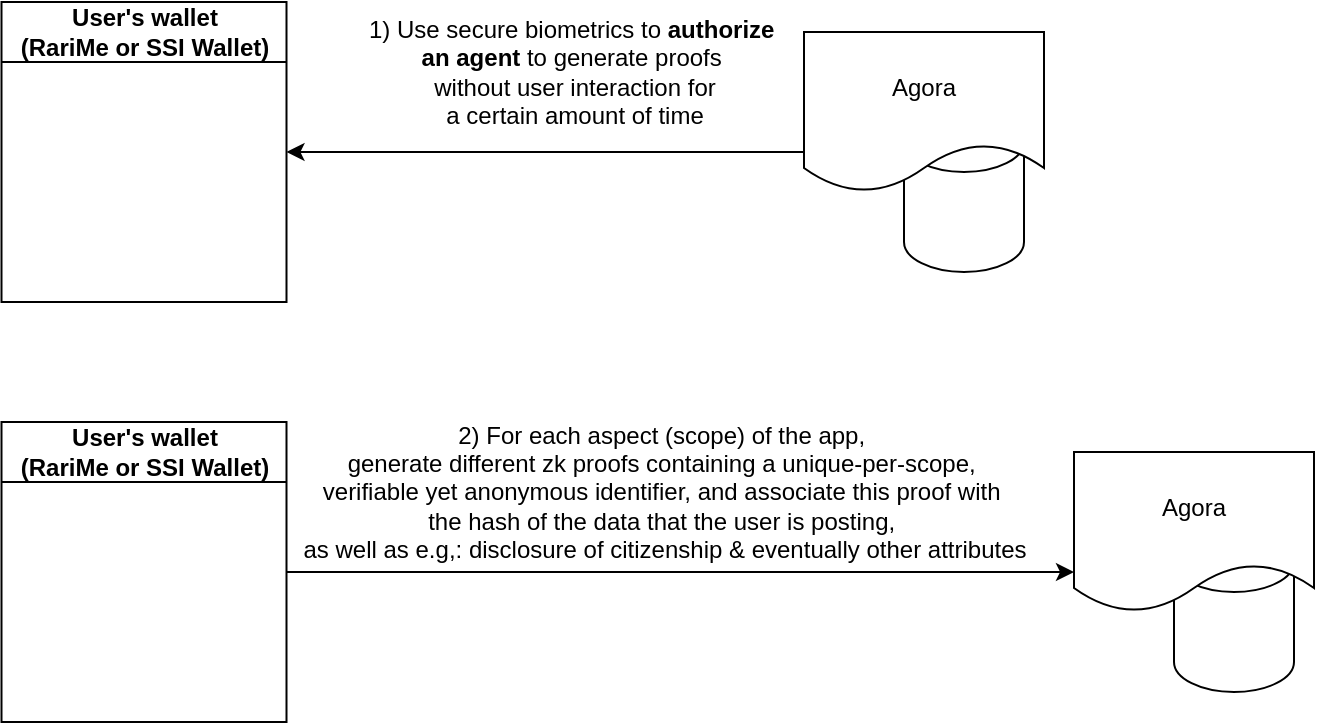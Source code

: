 <mxfile version="24.7.5">
  <diagram name="Page-1" id="zRMMw8YE-pyIVrGAT-sf">
    <mxGraphModel dx="1434" dy="822" grid="1" gridSize="10" guides="1" tooltips="1" connect="1" arrows="1" fold="1" page="1" pageScale="1" pageWidth="850" pageHeight="1100" math="0" shadow="0">
      <root>
        <mxCell id="0" />
        <mxCell id="1" parent="0" />
        <mxCell id="lZM2KmHgM9Xgh8onh7Ww-1" value="User&#39;s wallet&lt;div&gt;(RariMe or SSI Wallet)&lt;/div&gt;" style="swimlane;whiteSpace=wrap;html=1;startSize=30;" vertex="1" parent="1">
          <mxGeometry x="93.75" y="320" width="142.5" height="150" as="geometry" />
        </mxCell>
        <mxCell id="lZM2KmHgM9Xgh8onh7Ww-2" style="edgeStyle=orthogonalEdgeStyle;rounded=0;orthogonalLoop=1;jettySize=auto;html=1;entryX=0;entryY=0.75;entryDx=0;entryDy=0;startArrow=classic;startFill=1;endArrow=none;endFill=0;" edge="1" parent="1" source="lZM2KmHgM9Xgh8onh7Ww-1" target="lZM2KmHgM9Xgh8onh7Ww-5">
          <mxGeometry relative="1" as="geometry" />
        </mxCell>
        <mxCell id="lZM2KmHgM9Xgh8onh7Ww-3" value="1) Use secure biometrics to&amp;nbsp;&lt;b&gt;authorize&lt;/b&gt;&amp;nbsp;&lt;div&gt;&lt;b&gt;an agent&lt;/b&gt;&amp;nbsp;to generate proofs&amp;nbsp;&lt;div&gt;without user interaction for&lt;/div&gt;&lt;/div&gt;&lt;div&gt;a certain amount of time&lt;/div&gt;" style="text;html=1;align=center;verticalAlign=middle;resizable=0;points=[];autosize=1;strokeColor=none;fillColor=none;" vertex="1" parent="1">
          <mxGeometry x="265" y="320" width="230" height="70" as="geometry" />
        </mxCell>
        <mxCell id="lZM2KmHgM9Xgh8onh7Ww-4" value="" style="shape=cylinder3;whiteSpace=wrap;html=1;boundedLbl=1;backgroundOutline=1;size=15;" vertex="1" parent="1">
          <mxGeometry x="545" y="375" width="60" height="80" as="geometry" />
        </mxCell>
        <mxCell id="lZM2KmHgM9Xgh8onh7Ww-5" value="Agora" style="shape=document;whiteSpace=wrap;html=1;boundedLbl=1;" vertex="1" parent="1">
          <mxGeometry x="495" y="335" width="120" height="80" as="geometry" />
        </mxCell>
        <mxCell id="lZM2KmHgM9Xgh8onh7Ww-6" value="User&#39;s wallet&lt;div&gt;(RariMe or SSI Wallet)&lt;/div&gt;" style="swimlane;whiteSpace=wrap;html=1;startSize=30;" vertex="1" parent="1">
          <mxGeometry x="93.75" y="530" width="142.5" height="150" as="geometry" />
        </mxCell>
        <mxCell id="lZM2KmHgM9Xgh8onh7Ww-7" style="edgeStyle=orthogonalEdgeStyle;rounded=0;orthogonalLoop=1;jettySize=auto;html=1;entryX=0;entryY=0.75;entryDx=0;entryDy=0;startArrow=none;startFill=0;endArrow=classic;endFill=1;" edge="1" parent="1" source="lZM2KmHgM9Xgh8onh7Ww-6" target="lZM2KmHgM9Xgh8onh7Ww-10">
          <mxGeometry relative="1" as="geometry" />
        </mxCell>
        <mxCell id="lZM2KmHgM9Xgh8onh7Ww-8" value="2) For each aspect (scope) of the app,&amp;nbsp;&lt;div&gt;&lt;span style=&quot;background-color: initial;&quot;&gt;generate different zk proofs&amp;nbsp;&lt;/span&gt;&lt;span style=&quot;background-color: initial;&quot;&gt;containing&amp;nbsp;&lt;/span&gt;&lt;span style=&quot;background-color: initial;&quot;&gt;a&amp;nbsp;&lt;/span&gt;&lt;span style=&quot;background-color: initial;&quot;&gt;unique-per-scope,&amp;nbsp;&lt;/span&gt;&lt;/div&gt;&lt;div&gt;&lt;span style=&quot;background-color: initial;&quot;&gt;verifiable yet anonymous identifier,&amp;nbsp;&lt;/span&gt;&lt;span style=&quot;background-color: initial;&quot;&gt;and associate this proof with&amp;nbsp;&lt;/span&gt;&lt;/div&gt;&lt;div&gt;&lt;div&gt;&lt;div&gt;&lt;span style=&quot;background-color: initial;&quot;&gt;the hash of the data that the user&amp;nbsp;&lt;/span&gt;&lt;span style=&quot;background-color: initial;&quot;&gt;is posting,&amp;nbsp;&lt;/span&gt;&lt;/div&gt;&lt;div&gt;&lt;span style=&quot;background-color: initial;&quot;&gt;as well as&lt;/span&gt;&amp;nbsp;e.g,: disclosure of citizenship&amp;nbsp;&lt;span style=&quot;background-color: initial;&quot;&gt;&amp;amp; eventually other attributes&lt;/span&gt;&lt;/div&gt;&lt;/div&gt;&lt;/div&gt;" style="text;html=1;align=center;verticalAlign=middle;resizable=0;points=[];autosize=1;strokeColor=none;fillColor=none;" vertex="1" parent="1">
          <mxGeometry x="230" y="520" width="390" height="90" as="geometry" />
        </mxCell>
        <mxCell id="lZM2KmHgM9Xgh8onh7Ww-9" value="" style="shape=cylinder3;whiteSpace=wrap;html=1;boundedLbl=1;backgroundOutline=1;size=15;" vertex="1" parent="1">
          <mxGeometry x="680" y="585" width="60" height="80" as="geometry" />
        </mxCell>
        <mxCell id="lZM2KmHgM9Xgh8onh7Ww-10" value="Agora" style="shape=document;whiteSpace=wrap;html=1;boundedLbl=1;" vertex="1" parent="1">
          <mxGeometry x="630" y="545" width="120" height="80" as="geometry" />
        </mxCell>
      </root>
    </mxGraphModel>
  </diagram>
</mxfile>
